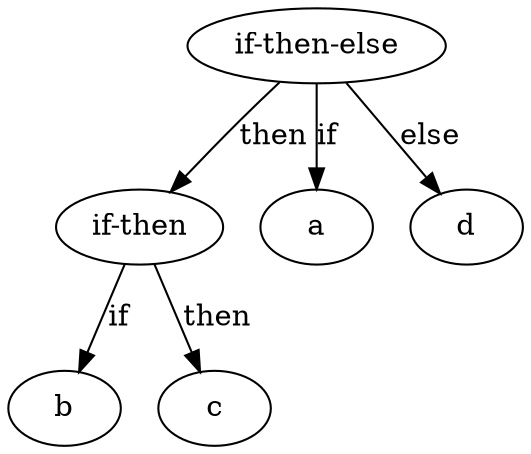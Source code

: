 digraph ifthenelse {
  /* illustration of a simple ambiguity */
  /* if a then if b then c else d */

  /* this is the tree we do not want */
  if1 [label="if-then-else"];
  if2 [label="if-then"];

  if1 -> a [label="if"];
  if1 -> if2 [label="then"];
  if2 -> b [label="if"];
  if2 -> c [label="then"];
  if1 -> d [label="else"];
}